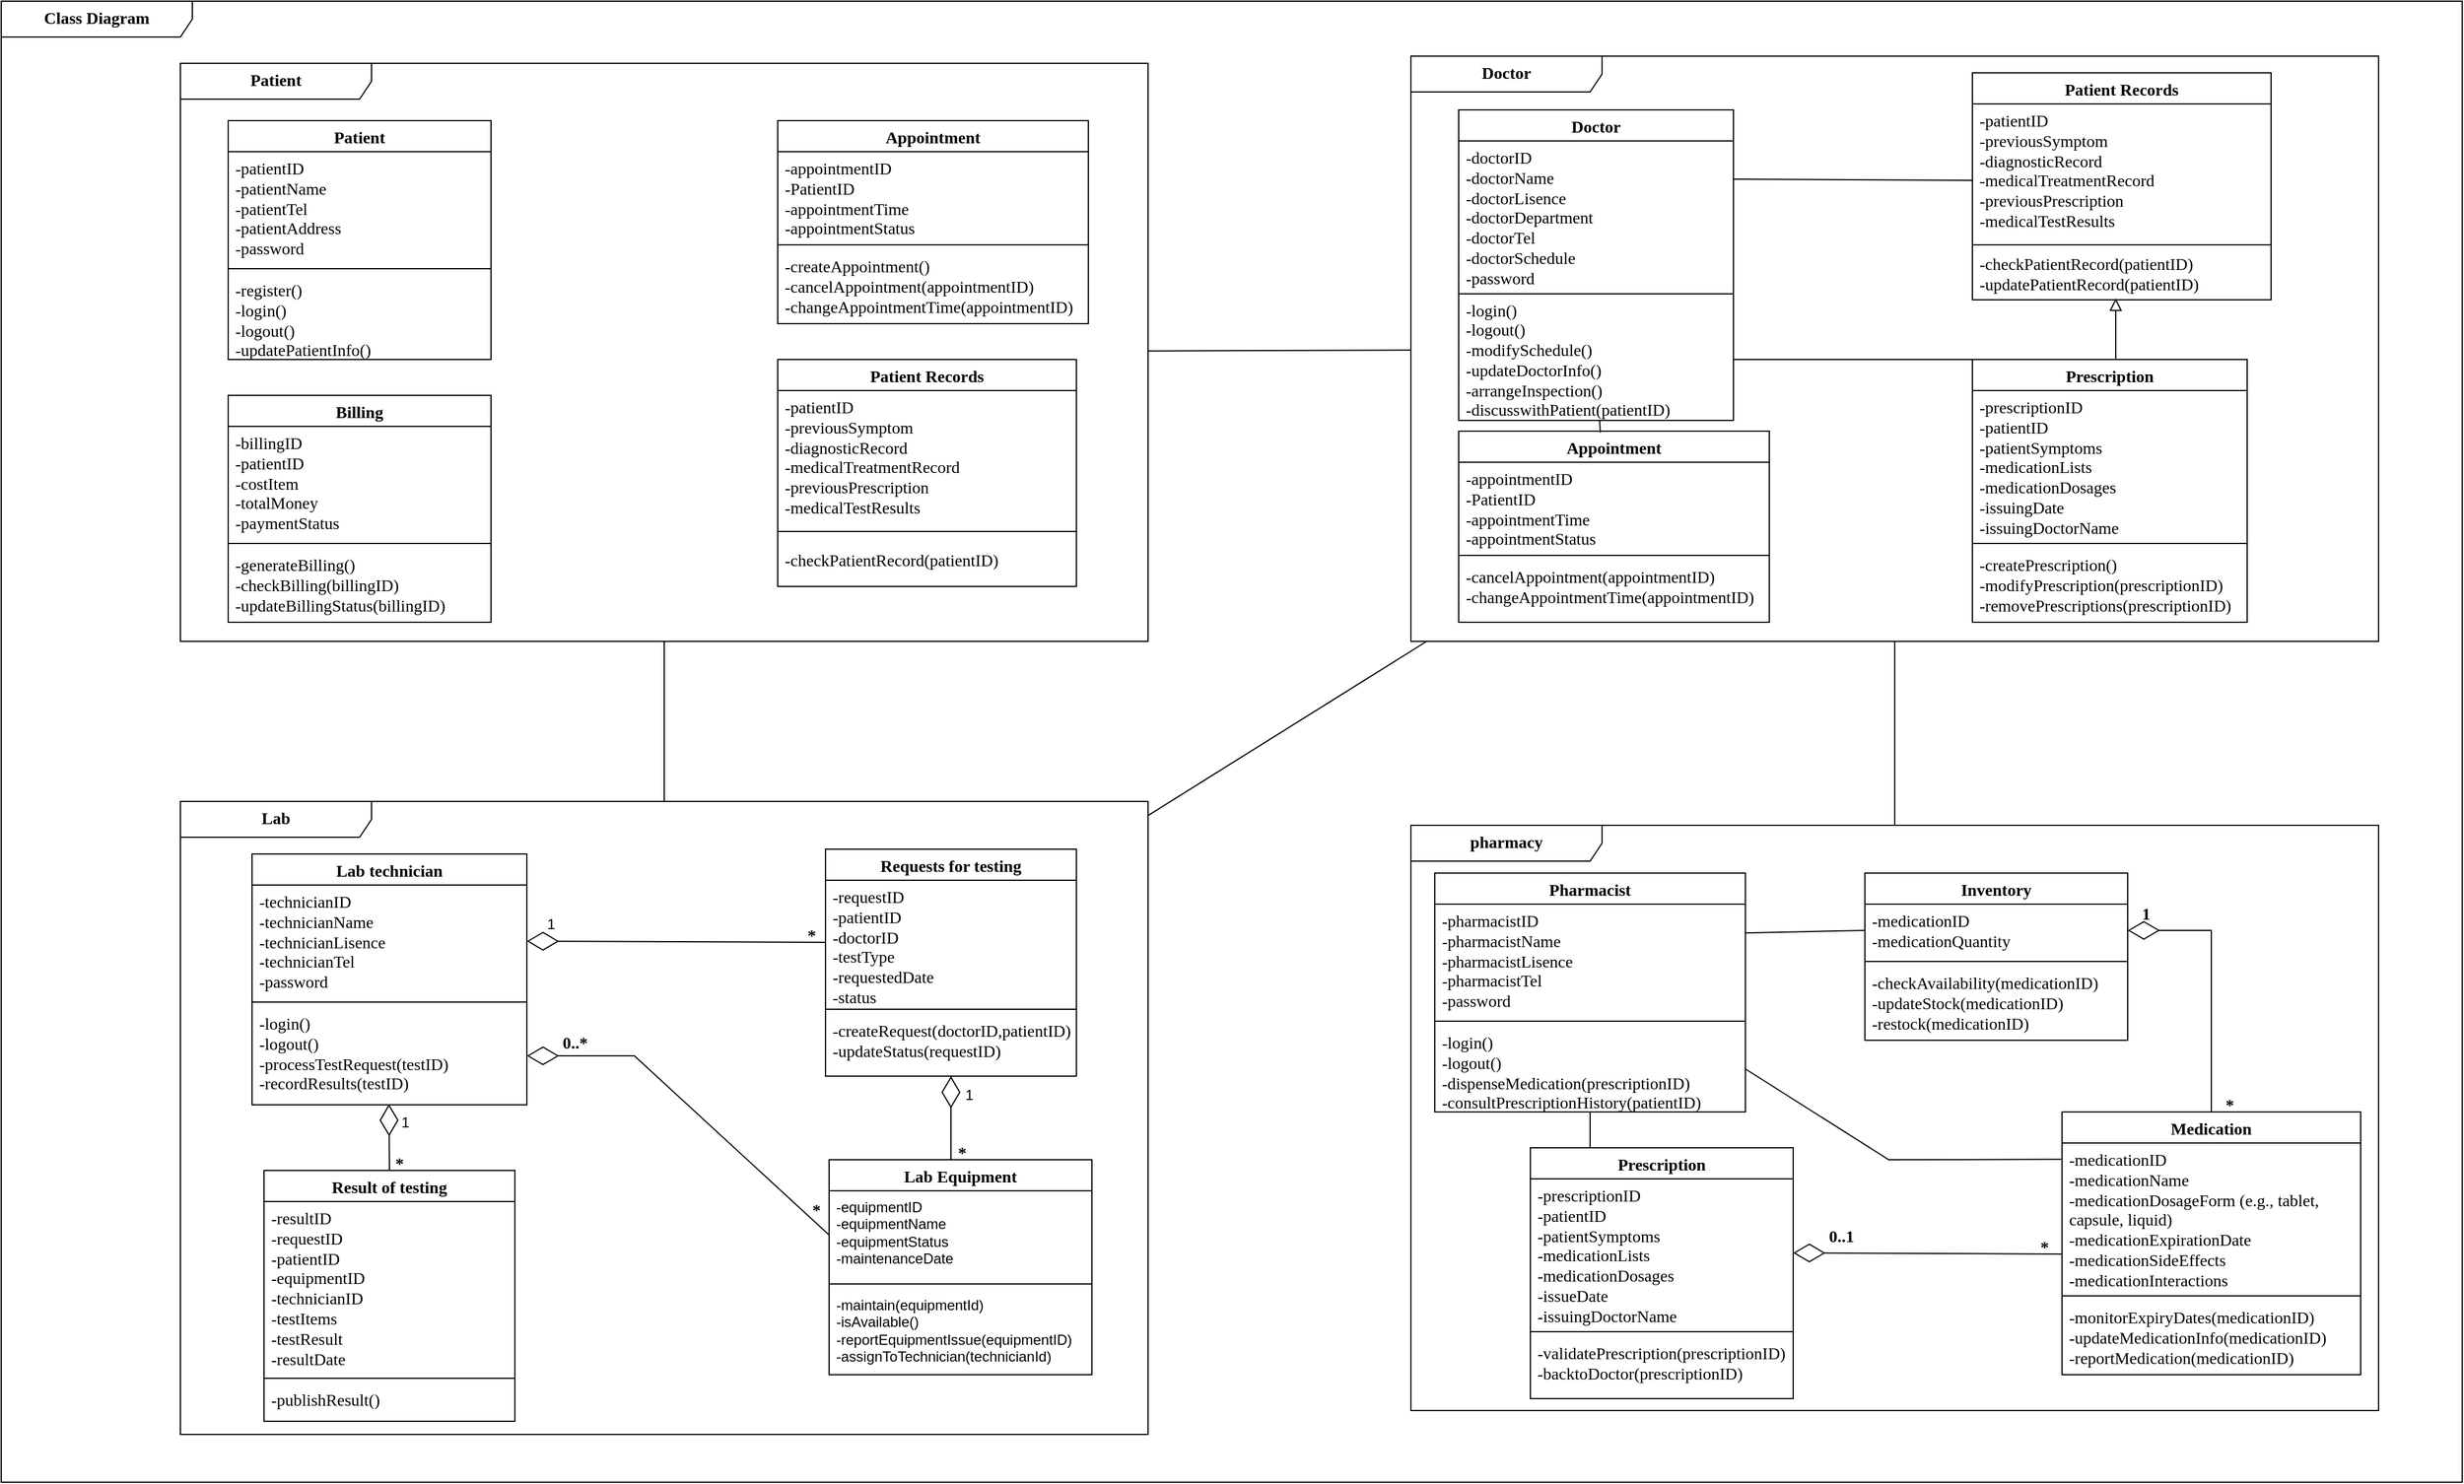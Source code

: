 <mxfile version="22.1.5" type="github">
  <diagram name="第 1 页" id="TqKDPVgios2m9M21Ib9q">
    <mxGraphModel dx="2913" dy="1738" grid="1" gridSize="10" guides="1" tooltips="1" connect="1" arrows="1" fold="1" page="1" pageScale="1" pageWidth="1169" pageHeight="827" background="none" math="0" shadow="0">
      <root>
        <mxCell id="0" />
        <mxCell id="1" parent="0" />
        <mxCell id="cErcUJjnt0wg8BuDWPs1-8" value="&lt;font style=&quot;font-size: 14px;&quot; face=&quot;Times New Roman&quot;&gt;&lt;b&gt;Class Diagram&lt;/b&gt;&lt;/font&gt;" style="shape=umlFrame;whiteSpace=wrap;html=1;pointerEvents=0;recursiveResize=0;container=1;collapsible=0;width=160;" parent="1" vertex="1">
          <mxGeometry x="-1010" y="-550" width="2060" height="1240" as="geometry" />
        </mxCell>
        <mxCell id="cErcUJjnt0wg8BuDWPs1-14" value="&lt;font size=&quot;1&quot; face=&quot;Times New Roman&quot;&gt;&lt;b style=&quot;font-size: 14px;&quot;&gt;Patient&lt;/b&gt;&lt;/font&gt;" style="shape=umlFrame;whiteSpace=wrap;html=1;pointerEvents=0;recursiveResize=0;container=1;collapsible=0;width=160;" parent="cErcUJjnt0wg8BuDWPs1-8" vertex="1">
          <mxGeometry x="150" y="52" width="810" height="484" as="geometry" />
        </mxCell>
        <mxCell id="cErcUJjnt0wg8BuDWPs1-42" value="&lt;font face=&quot;Times New Roman&quot; style=&quot;font-size: 14px;&quot;&gt;Appointment&lt;/font&gt;" style="swimlane;fontStyle=1;align=center;verticalAlign=top;childLayout=stackLayout;horizontal=1;startSize=26;horizontalStack=0;resizeParent=1;resizeParentMax=0;resizeLast=0;collapsible=1;marginBottom=0;whiteSpace=wrap;html=1;" parent="cErcUJjnt0wg8BuDWPs1-14" vertex="1">
          <mxGeometry x="500" y="48" width="260" height="170" as="geometry" />
        </mxCell>
        <mxCell id="cErcUJjnt0wg8BuDWPs1-43" value="-appointmentID&lt;br style=&quot;font-size: 14px;&quot;&gt;-PatientID&lt;br style=&quot;font-size: 14px;&quot;&gt;-appointmentTime&lt;br style=&quot;font-size: 14px;&quot;&gt;-appointmentStatus" style="text;strokeColor=none;fillColor=none;align=left;verticalAlign=top;spacingLeft=4;spacingRight=4;overflow=hidden;rotatable=0;points=[[0,0.5],[1,0.5]];portConstraint=eastwest;whiteSpace=wrap;html=1;fontFamily=Times New Roman;fontSize=14;" parent="cErcUJjnt0wg8BuDWPs1-42" vertex="1">
          <mxGeometry y="26" width="260" height="74" as="geometry" />
        </mxCell>
        <mxCell id="cErcUJjnt0wg8BuDWPs1-44" value="" style="line;strokeWidth=1;fillColor=none;align=left;verticalAlign=middle;spacingTop=-1;spacingLeft=3;spacingRight=3;rotatable=0;labelPosition=right;points=[];portConstraint=eastwest;strokeColor=inherit;" parent="cErcUJjnt0wg8BuDWPs1-42" vertex="1">
          <mxGeometry y="100" width="260" height="8" as="geometry" />
        </mxCell>
        <mxCell id="cErcUJjnt0wg8BuDWPs1-45" value="-createAppointment()&lt;br style=&quot;font-size: 14px;&quot;&gt;-cancelAppointment(appointmentID)&lt;br style=&quot;font-size: 14px;&quot;&gt;-changeAppointmentTime(appointmentID)" style="text;strokeColor=none;fillColor=none;align=left;verticalAlign=top;spacingLeft=4;spacingRight=4;overflow=hidden;rotatable=0;points=[[0,0.5],[1,0.5]];portConstraint=eastwest;whiteSpace=wrap;html=1;fontFamily=Times New Roman;fontSize=14;" parent="cErcUJjnt0wg8BuDWPs1-42" vertex="1">
          <mxGeometry y="108" width="260" height="62" as="geometry" />
        </mxCell>
        <mxCell id="cErcUJjnt0wg8BuDWPs1-46" value="&lt;font face=&quot;Times New Roman&quot; style=&quot;font-size: 14px;&quot;&gt;Patient Records&lt;/font&gt;" style="swimlane;fontStyle=1;align=center;verticalAlign=top;childLayout=stackLayout;horizontal=1;startSize=26;horizontalStack=0;resizeParent=1;resizeParentMax=0;resizeLast=0;collapsible=1;marginBottom=0;whiteSpace=wrap;html=1;" parent="cErcUJjnt0wg8BuDWPs1-14" vertex="1">
          <mxGeometry x="500" y="248" width="250" height="190" as="geometry" />
        </mxCell>
        <mxCell id="cErcUJjnt0wg8BuDWPs1-47" value="-patientID&lt;br style=&quot;font-size: 14px;&quot;&gt;-previousSymptom&lt;br style=&quot;font-size: 14px;&quot;&gt;-diagnosticRecord&lt;br style=&quot;font-size: 14px;&quot;&gt;-medicalTreatmentRecord&lt;br style=&quot;font-size: 14px;&quot;&gt;-previousPrescription&lt;br style=&quot;font-size: 14px;&quot;&gt;-medicalTestResults" style="text;strokeColor=none;fillColor=none;align=left;verticalAlign=top;spacingLeft=4;spacingRight=4;overflow=hidden;rotatable=0;points=[[0,0.5],[1,0.5]];portConstraint=eastwest;whiteSpace=wrap;html=1;fontFamily=Times New Roman;fontSize=14;" parent="cErcUJjnt0wg8BuDWPs1-46" vertex="1">
          <mxGeometry y="26" width="250" height="114" as="geometry" />
        </mxCell>
        <mxCell id="cErcUJjnt0wg8BuDWPs1-48" value="" style="line;strokeWidth=1;fillColor=none;align=left;verticalAlign=middle;spacingTop=-1;spacingLeft=3;spacingRight=3;rotatable=0;labelPosition=right;points=[];portConstraint=eastwest;strokeColor=inherit;" parent="cErcUJjnt0wg8BuDWPs1-46" vertex="1">
          <mxGeometry y="140" width="250" height="8" as="geometry" />
        </mxCell>
        <mxCell id="cErcUJjnt0wg8BuDWPs1-49" value="-checkPatientRecord(patientID)" style="text;strokeColor=none;fillColor=none;align=left;verticalAlign=middle;spacingLeft=4;spacingRight=4;overflow=hidden;rotatable=0;points=[[0,0.5],[1,0.5]];portConstraint=eastwest;whiteSpace=wrap;html=1;fontFamily=Times New Roman;fontSize=14;" parent="cErcUJjnt0wg8BuDWPs1-46" vertex="1">
          <mxGeometry y="148" width="250" height="42" as="geometry" />
        </mxCell>
        <mxCell id="cErcUJjnt0wg8BuDWPs1-61" value="Patient" style="swimlane;fontStyle=1;align=center;verticalAlign=top;childLayout=stackLayout;horizontal=1;startSize=26;horizontalStack=0;resizeParent=1;resizeParentMax=0;resizeLast=0;collapsible=1;marginBottom=0;whiteSpace=wrap;html=1;fontFamily=Times New Roman;fontSize=14;" parent="cErcUJjnt0wg8BuDWPs1-14" vertex="1">
          <mxGeometry x="40" y="48" width="220" height="200" as="geometry" />
        </mxCell>
        <mxCell id="cErcUJjnt0wg8BuDWPs1-62" value="-patientID&lt;br style=&quot;font-size: 14px;&quot;&gt;-patientName&lt;br style=&quot;font-size: 14px;&quot;&gt;-patientTel&lt;br style=&quot;font-size: 14px;&quot;&gt;-patientAddress&lt;br style=&quot;font-size: 14px;&quot;&gt;-password" style="text;strokeColor=none;fillColor=none;align=left;verticalAlign=top;spacingLeft=4;spacingRight=4;overflow=hidden;rotatable=0;points=[[0,0.5],[1,0.5]];portConstraint=eastwest;whiteSpace=wrap;html=1;fontFamily=Times New Roman;fontSize=14;" parent="cErcUJjnt0wg8BuDWPs1-61" vertex="1">
          <mxGeometry y="26" width="220" height="94" as="geometry" />
        </mxCell>
        <mxCell id="cErcUJjnt0wg8BuDWPs1-63" value="" style="line;strokeWidth=1;fillColor=none;align=left;verticalAlign=middle;spacingTop=-1;spacingLeft=3;spacingRight=3;rotatable=0;labelPosition=right;points=[];portConstraint=eastwest;strokeColor=inherit;" parent="cErcUJjnt0wg8BuDWPs1-61" vertex="1">
          <mxGeometry y="120" width="220" height="8" as="geometry" />
        </mxCell>
        <mxCell id="cErcUJjnt0wg8BuDWPs1-64" value="-register()&lt;br&gt;-login()&lt;br style=&quot;border-color: var(--border-color); font-size: 14px;&quot;&gt;&lt;span style=&quot;font-size: 14px;&quot;&gt;-logout()&lt;br&gt;-updatePatientInfo()&lt;br&gt;&lt;/span&gt;" style="text;strokeColor=none;fillColor=none;align=left;verticalAlign=top;spacingLeft=4;spacingRight=4;overflow=hidden;rotatable=0;points=[[0,0.5],[1,0.5]];portConstraint=eastwest;whiteSpace=wrap;html=1;fontSize=14;fontFamily=Times New Roman;" parent="cErcUJjnt0wg8BuDWPs1-61" vertex="1">
          <mxGeometry y="128" width="220" height="72" as="geometry" />
        </mxCell>
        <mxCell id="cErcUJjnt0wg8BuDWPs1-65" value="&lt;font style=&quot;font-size: 14px;&quot; face=&quot;Times New Roman&quot;&gt;Billing&lt;/font&gt;" style="swimlane;fontStyle=1;align=center;verticalAlign=top;childLayout=stackLayout;horizontal=1;startSize=26;horizontalStack=0;resizeParent=1;resizeParentMax=0;resizeLast=0;collapsible=1;marginBottom=0;whiteSpace=wrap;html=1;" parent="cErcUJjnt0wg8BuDWPs1-14" vertex="1">
          <mxGeometry x="40" y="278" width="220" height="190" as="geometry" />
        </mxCell>
        <mxCell id="cErcUJjnt0wg8BuDWPs1-66" value="-billingID&lt;br style=&quot;font-size: 14px;&quot;&gt;-patientID&lt;br style=&quot;font-size: 14px;&quot;&gt;-costItem&lt;br style=&quot;font-size: 14px;&quot;&gt;-totalMoney&lt;br style=&quot;font-size: 14px;&quot;&gt;-paymentStatus" style="text;strokeColor=none;fillColor=none;align=left;verticalAlign=top;spacingLeft=4;spacingRight=4;overflow=hidden;rotatable=0;points=[[0,0.5],[1,0.5]];portConstraint=eastwest;whiteSpace=wrap;html=1;fontFamily=Times New Roman;fontSize=14;" parent="cErcUJjnt0wg8BuDWPs1-65" vertex="1">
          <mxGeometry y="26" width="220" height="94" as="geometry" />
        </mxCell>
        <mxCell id="cErcUJjnt0wg8BuDWPs1-67" value="" style="line;strokeWidth=1;fillColor=none;align=left;verticalAlign=middle;spacingTop=-1;spacingLeft=3;spacingRight=3;rotatable=0;labelPosition=right;points=[];portConstraint=eastwest;strokeColor=inherit;" parent="cErcUJjnt0wg8BuDWPs1-65" vertex="1">
          <mxGeometry y="120" width="220" height="8" as="geometry" />
        </mxCell>
        <mxCell id="cErcUJjnt0wg8BuDWPs1-68" value="-generateBilling()&lt;br style=&quot;font-size: 14px;&quot;&gt;-checkBilling(billingID)&lt;br style=&quot;font-size: 14px;&quot;&gt;-updateBillingStatus(billingID)" style="text;strokeColor=none;fillColor=none;align=left;verticalAlign=top;spacingLeft=4;spacingRight=4;overflow=hidden;rotatable=0;points=[[0,0.5],[1,0.5]];portConstraint=eastwest;whiteSpace=wrap;html=1;fontFamily=Times New Roman;fontSize=14;" parent="cErcUJjnt0wg8BuDWPs1-65" vertex="1">
          <mxGeometry y="128" width="220" height="62" as="geometry" />
        </mxCell>
        <mxCell id="cErcUJjnt0wg8BuDWPs1-7" value="&lt;font style=&quot;font-size: 14px;&quot; face=&quot;Times New Roman&quot;&gt;&lt;b&gt;Doctor&lt;/b&gt;&lt;/font&gt;" style="shape=umlFrame;whiteSpace=wrap;html=1;pointerEvents=0;recursiveResize=0;container=1;collapsible=0;width=160;" parent="cErcUJjnt0wg8BuDWPs1-8" vertex="1">
          <mxGeometry x="1180" y="46" width="810" height="490" as="geometry" />
        </mxCell>
        <mxCell id="cErcUJjnt0wg8BuDWPs1-15" value="&lt;font style=&quot;font-size: 14px;&quot; face=&quot;Times New Roman&quot;&gt;Doctor&lt;/font&gt;" style="swimlane;fontStyle=1;align=center;verticalAlign=top;childLayout=stackLayout;horizontal=1;startSize=26;horizontalStack=0;resizeParent=1;resizeParentMax=0;resizeLast=0;collapsible=1;marginBottom=0;whiteSpace=wrap;html=1;" parent="cErcUJjnt0wg8BuDWPs1-7" vertex="1">
          <mxGeometry x="40" y="45" width="230" height="260" as="geometry" />
        </mxCell>
        <mxCell id="cErcUJjnt0wg8BuDWPs1-16" value="-doctorID&lt;br style=&quot;font-size: 14px;&quot;&gt;-doctorName&lt;br&gt;-doctorLisence&lt;br style=&quot;font-size: 14px;&quot;&gt;-doctorDepartment&lt;br style=&quot;font-size: 14px;&quot;&gt;-doctorTel&lt;br style=&quot;font-size: 14px;&quot;&gt;-doctorSchedule&lt;br&gt;-password" style="text;strokeColor=none;fillColor=none;align=left;verticalAlign=top;spacingLeft=4;spacingRight=4;overflow=hidden;rotatable=0;points=[[0,0.5],[1,0.5]];portConstraint=eastwest;whiteSpace=wrap;html=1;fontFamily=Times New Roman;fontStyle=0;fontSize=14;" parent="cErcUJjnt0wg8BuDWPs1-15" vertex="1">
          <mxGeometry y="26" width="230" height="124" as="geometry" />
        </mxCell>
        <mxCell id="cErcUJjnt0wg8BuDWPs1-17" value="" style="line;strokeWidth=1;fillColor=none;align=left;verticalAlign=middle;spacingTop=-1;spacingLeft=3;spacingRight=3;rotatable=0;labelPosition=right;points=[];portConstraint=eastwest;strokeColor=inherit;" parent="cErcUJjnt0wg8BuDWPs1-15" vertex="1">
          <mxGeometry y="150" width="230" height="8" as="geometry" />
        </mxCell>
        <mxCell id="cErcUJjnt0wg8BuDWPs1-18" value="-login()&lt;br&gt;-logout()&lt;br style=&quot;font-size: 14px;&quot;&gt;-modifySchedule()&lt;br style=&quot;font-size: 14px;&quot;&gt;-updateDoctorInfo()&lt;br style=&quot;font-size: 14px;&quot;&gt;-arrangeInspection()&lt;br&gt;-discusswithPatient(patientID)" style="text;strokeColor=none;fillColor=none;align=left;verticalAlign=middle;spacingLeft=4;spacingRight=4;overflow=hidden;rotatable=0;points=[[0,0.5],[1,0.5]];portConstraint=eastwest;whiteSpace=wrap;html=1;fontSize=14;fontFamily=Times New Roman;" parent="cErcUJjnt0wg8BuDWPs1-15" vertex="1">
          <mxGeometry y="158" width="230" height="102" as="geometry" />
        </mxCell>
        <mxCell id="cErcUJjnt0wg8BuDWPs1-23" value="&lt;font face=&quot;Times New Roman&quot; style=&quot;font-size: 14px;&quot;&gt;Appointment&lt;/font&gt;" style="swimlane;fontStyle=1;align=center;verticalAlign=top;childLayout=stackLayout;horizontal=1;startSize=26;horizontalStack=0;resizeParent=1;resizeParentMax=0;resizeLast=0;collapsible=1;marginBottom=0;whiteSpace=wrap;html=1;" parent="cErcUJjnt0wg8BuDWPs1-7" vertex="1">
          <mxGeometry x="40" y="314" width="260" height="160" as="geometry" />
        </mxCell>
        <mxCell id="cErcUJjnt0wg8BuDWPs1-24" value="-appointmentID&lt;br style=&quot;font-size: 14px;&quot;&gt;-PatientID&lt;br style=&quot;font-size: 14px;&quot;&gt;-appointmentTime&lt;br style=&quot;font-size: 14px;&quot;&gt;-appointmentStatus" style="text;strokeColor=none;fillColor=none;align=left;verticalAlign=top;spacingLeft=4;spacingRight=4;overflow=hidden;rotatable=0;points=[[0,0.5],[1,0.5]];portConstraint=eastwest;whiteSpace=wrap;html=1;fontFamily=Times New Roman;fontSize=14;" parent="cErcUJjnt0wg8BuDWPs1-23" vertex="1">
          <mxGeometry y="26" width="260" height="74" as="geometry" />
        </mxCell>
        <mxCell id="cErcUJjnt0wg8BuDWPs1-25" value="" style="line;strokeWidth=1;fillColor=none;align=left;verticalAlign=middle;spacingTop=-1;spacingLeft=3;spacingRight=3;rotatable=0;labelPosition=right;points=[];portConstraint=eastwest;strokeColor=inherit;" parent="cErcUJjnt0wg8BuDWPs1-23" vertex="1">
          <mxGeometry y="100" width="260" height="8" as="geometry" />
        </mxCell>
        <mxCell id="cErcUJjnt0wg8BuDWPs1-26" value="-cancelAppointment(appointmentID)&lt;br style=&quot;font-size: 14px;&quot;&gt;-changeAppointmentTime(appointmentID)" style="text;strokeColor=none;fillColor=none;align=left;verticalAlign=top;spacingLeft=4;spacingRight=4;overflow=hidden;rotatable=0;points=[[0,0.5],[1,0.5]];portConstraint=eastwest;whiteSpace=wrap;html=1;fontFamily=Times New Roman;fontSize=14;" parent="cErcUJjnt0wg8BuDWPs1-23" vertex="1">
          <mxGeometry y="108" width="260" height="52" as="geometry" />
        </mxCell>
        <mxCell id="cErcUJjnt0wg8BuDWPs1-31" value="&lt;font face=&quot;Times New Roman&quot; style=&quot;font-size: 14px;&quot;&gt;Patient Records&lt;/font&gt;" style="swimlane;fontStyle=1;align=center;verticalAlign=top;childLayout=stackLayout;horizontal=1;startSize=26;horizontalStack=0;resizeParent=1;resizeParentMax=0;resizeLast=0;collapsible=1;marginBottom=0;whiteSpace=wrap;html=1;" parent="cErcUJjnt0wg8BuDWPs1-7" vertex="1">
          <mxGeometry x="470" y="14" width="250" height="190" as="geometry" />
        </mxCell>
        <mxCell id="cErcUJjnt0wg8BuDWPs1-32" value="-patientID&lt;br style=&quot;border-color: var(--border-color);&quot;&gt;-previousSymptom&lt;br style=&quot;border-color: var(--border-color);&quot;&gt;-diagnosticRecord&lt;br style=&quot;border-color: var(--border-color);&quot;&gt;-medicalTreatmentRecord&lt;br style=&quot;border-color: var(--border-color);&quot;&gt;-previousPrescription&lt;br style=&quot;border-color: var(--border-color);&quot;&gt;-medicalTestResults" style="text;strokeColor=none;fillColor=none;align=left;verticalAlign=top;spacingLeft=4;spacingRight=4;overflow=hidden;rotatable=0;points=[[0,0.5],[1,0.5]];portConstraint=eastwest;whiteSpace=wrap;html=1;fontFamily=Times New Roman;fontSize=14;" parent="cErcUJjnt0wg8BuDWPs1-31" vertex="1">
          <mxGeometry y="26" width="250" height="114" as="geometry" />
        </mxCell>
        <mxCell id="cErcUJjnt0wg8BuDWPs1-33" value="" style="line;strokeWidth=1;fillColor=none;align=left;verticalAlign=middle;spacingTop=-1;spacingLeft=3;spacingRight=3;rotatable=0;labelPosition=right;points=[];portConstraint=eastwest;strokeColor=inherit;" parent="cErcUJjnt0wg8BuDWPs1-31" vertex="1">
          <mxGeometry y="140" width="250" height="8" as="geometry" />
        </mxCell>
        <mxCell id="cErcUJjnt0wg8BuDWPs1-34" value="-checkPatientRecord(patientID)&lt;br style=&quot;border-color: var(--border-color); font-size: 14px;&quot;&gt;-updatePatientRecord(patientID)" style="text;strokeColor=none;fillColor=none;align=left;verticalAlign=middle;spacingLeft=4;spacingRight=4;overflow=hidden;rotatable=0;points=[[0,0.5],[1,0.5]];portConstraint=eastwest;whiteSpace=wrap;html=1;fontSize=14;fontFamily=Times New Roman;" parent="cErcUJjnt0wg8BuDWPs1-31" vertex="1">
          <mxGeometry y="148" width="250" height="42" as="geometry" />
        </mxCell>
        <mxCell id="cErcUJjnt0wg8BuDWPs1-38" value="&lt;font style=&quot;font-size: 14px;&quot;&gt;Prescription&lt;/font&gt;" style="swimlane;fontStyle=1;align=center;verticalAlign=top;childLayout=stackLayout;horizontal=1;startSize=26;horizontalStack=0;resizeParent=1;resizeParentMax=0;resizeLast=0;collapsible=1;marginBottom=0;whiteSpace=wrap;html=1;fontFamily=Times New Roman;" parent="cErcUJjnt0wg8BuDWPs1-7" vertex="1">
          <mxGeometry x="470" y="254" width="230" height="220" as="geometry">
            <mxRectangle x="30" y="280" width="110" height="30" as="alternateBounds" />
          </mxGeometry>
        </mxCell>
        <mxCell id="cErcUJjnt0wg8BuDWPs1-39" value="&lt;font&gt;-prescriptionID&lt;br&gt;-patientID&lt;br style=&quot;font-size: 14px;&quot;&gt;-patientSymptoms&lt;br style=&quot;font-size: 14px;&quot;&gt;-medicationLists&lt;br style=&quot;font-size: 14px;&quot;&gt;-medicationDosages&lt;br&gt;-issuingDate&lt;br&gt;-issuingDoctorName&lt;/font&gt;" style="text;strokeColor=none;fillColor=none;align=left;verticalAlign=top;spacingLeft=4;spacingRight=4;overflow=hidden;rotatable=0;points=[[0,0.5],[1,0.5]];portConstraint=eastwest;whiteSpace=wrap;html=1;fontFamily=Times New Roman;fontSize=14;" parent="cErcUJjnt0wg8BuDWPs1-38" vertex="1">
          <mxGeometry y="26" width="230" height="124" as="geometry" />
        </mxCell>
        <mxCell id="cErcUJjnt0wg8BuDWPs1-40" value="" style="line;strokeWidth=1;fillColor=none;align=left;verticalAlign=middle;spacingTop=-1;spacingLeft=3;spacingRight=3;rotatable=0;labelPosition=right;points=[];portConstraint=eastwest;strokeColor=inherit;" parent="cErcUJjnt0wg8BuDWPs1-38" vertex="1">
          <mxGeometry y="150" width="230" height="8" as="geometry" />
        </mxCell>
        <mxCell id="cErcUJjnt0wg8BuDWPs1-41" value="-createPrescription()&lt;br&gt;-modifyPrescription(prescriptionID)&lt;br&gt;-removePrescriptions(prescriptionID)" style="text;strokeColor=none;fillColor=none;align=left;verticalAlign=top;spacingLeft=4;spacingRight=4;overflow=hidden;rotatable=0;points=[[0,0.5],[1,0.5]];portConstraint=eastwest;whiteSpace=wrap;html=1;fontFamily=Times New Roman;fontSize=14;" parent="cErcUJjnt0wg8BuDWPs1-38" vertex="1">
          <mxGeometry y="158" width="230" height="62" as="geometry" />
        </mxCell>
        <mxCell id="cErcUJjnt0wg8BuDWPs1-50" value="" style="endArrow=block;html=1;rounded=0;align=center;verticalAlign=bottom;endFill=0;labelBackgroundColor=none;endSize=8;entryX=0.48;entryY=0.971;entryDx=0;entryDy=0;entryPerimeter=0;" parent="cErcUJjnt0wg8BuDWPs1-7" target="cErcUJjnt0wg8BuDWPs1-34" edge="1">
          <mxGeometry relative="1" as="geometry">
            <mxPoint x="590" y="254" as="sourcePoint" />
            <mxPoint x="590" y="194" as="targetPoint" />
          </mxGeometry>
        </mxCell>
        <mxCell id="cErcUJjnt0wg8BuDWPs1-52" value="" style="endArrow=none;html=1;rounded=0;entryX=0;entryY=0.561;entryDx=0;entryDy=0;entryPerimeter=0;" parent="cErcUJjnt0wg8BuDWPs1-7" target="cErcUJjnt0wg8BuDWPs1-32" edge="1">
          <mxGeometry width="50" height="50" relative="1" as="geometry">
            <mxPoint x="270" y="103" as="sourcePoint" />
            <mxPoint x="360" y="294" as="targetPoint" />
          </mxGeometry>
        </mxCell>
        <mxCell id="cErcUJjnt0wg8BuDWPs1-53" value="" style="endArrow=none;html=1;rounded=0;entryX=0;entryY=0;entryDx=0;entryDy=0;exitX=1;exitY=0.5;exitDx=0;exitDy=0;" parent="cErcUJjnt0wg8BuDWPs1-7" source="cErcUJjnt0wg8BuDWPs1-18" target="cErcUJjnt0wg8BuDWPs1-38" edge="1">
          <mxGeometry width="50" height="50" relative="1" as="geometry">
            <mxPoint x="310" y="344" as="sourcePoint" />
            <mxPoint x="360" y="294" as="targetPoint" />
          </mxGeometry>
        </mxCell>
        <mxCell id="cErcUJjnt0wg8BuDWPs1-54" value="" style="endArrow=none;html=1;rounded=0;entryX=0.456;entryY=0.007;entryDx=0;entryDy=0;entryPerimeter=0;" parent="cErcUJjnt0wg8BuDWPs1-7" source="cErcUJjnt0wg8BuDWPs1-18" target="cErcUJjnt0wg8BuDWPs1-23" edge="1">
          <mxGeometry width="50" height="50" relative="1" as="geometry">
            <mxPoint x="310" y="254" as="sourcePoint" />
            <mxPoint x="360" y="204" as="targetPoint" />
          </mxGeometry>
        </mxCell>
        <mxCell id="pDn7NoU3bp8SHhcb_bqM-1" value="&lt;font size=&quot;1&quot; face=&quot;Times New Roman&quot;&gt;&lt;b style=&quot;font-size: 14px;&quot;&gt;pharmacy&lt;/b&gt;&lt;/font&gt;" style="shape=umlFrame;whiteSpace=wrap;html=1;pointerEvents=0;recursiveResize=0;container=1;collapsible=0;width=160;" parent="cErcUJjnt0wg8BuDWPs1-8" vertex="1">
          <mxGeometry x="1180" y="690" width="810" height="490" as="geometry" />
        </mxCell>
        <mxCell id="pDn7NoU3bp8SHhcb_bqM-29" value="Medication" style="swimlane;fontStyle=1;align=center;verticalAlign=top;childLayout=stackLayout;horizontal=1;startSize=26;horizontalStack=0;resizeParent=1;resizeParentMax=0;resizeLast=0;collapsible=1;marginBottom=0;whiteSpace=wrap;html=1;fontFamily=Times New Roman;fontSize=14;" parent="pDn7NoU3bp8SHhcb_bqM-1" vertex="1">
          <mxGeometry x="545" y="240" width="250" height="220" as="geometry" />
        </mxCell>
        <mxCell id="pDn7NoU3bp8SHhcb_bqM-30" value="-medicationID&lt;br&gt;-medicationName&lt;br style=&quot;font-size: 14px;&quot;&gt;-medicationDosageForm (e.g., tablet, capsule, liquid)&lt;br style=&quot;font-size: 14px;&quot;&gt;-medicationExpirationDate&lt;br&gt;-medicationSideEffects&lt;br&gt;-medicationInteractions" style="text;strokeColor=none;fillColor=none;align=left;verticalAlign=top;spacingLeft=4;spacingRight=4;overflow=hidden;rotatable=0;points=[[0,0.5],[1,0.5]];portConstraint=eastwest;whiteSpace=wrap;html=1;fontFamily=Times New Roman;fontSize=14;" parent="pDn7NoU3bp8SHhcb_bqM-29" vertex="1">
          <mxGeometry y="26" width="250" height="124" as="geometry" />
        </mxCell>
        <mxCell id="pDn7NoU3bp8SHhcb_bqM-31" value="" style="line;strokeWidth=1;fillColor=none;align=left;verticalAlign=middle;spacingTop=-1;spacingLeft=3;spacingRight=3;rotatable=0;labelPosition=right;points=[];portConstraint=eastwest;strokeColor=inherit;" parent="pDn7NoU3bp8SHhcb_bqM-29" vertex="1">
          <mxGeometry y="150" width="250" height="8" as="geometry" />
        </mxCell>
        <mxCell id="pDn7NoU3bp8SHhcb_bqM-32" value="-monitorExpiryDates(medicationID)&lt;br&gt;-updateMedicationInfo(medicationID)&lt;br&gt;-reportMedication(medicationID)" style="text;strokeColor=none;fillColor=none;align=left;verticalAlign=top;spacingLeft=4;spacingRight=4;overflow=hidden;rotatable=0;points=[[0,0.5],[1,0.5]];portConstraint=eastwest;whiteSpace=wrap;html=1;fontFamily=Times New Roman;fontSize=14;" parent="pDn7NoU3bp8SHhcb_bqM-29" vertex="1">
          <mxGeometry y="158" width="250" height="62" as="geometry" />
        </mxCell>
        <mxCell id="pDn7NoU3bp8SHhcb_bqM-25" value="Inventory" style="swimlane;fontStyle=1;align=center;verticalAlign=top;childLayout=stackLayout;horizontal=1;startSize=26;horizontalStack=0;resizeParent=1;resizeParentMax=0;resizeLast=0;collapsible=1;marginBottom=0;whiteSpace=wrap;html=1;fontFamily=Times New Roman;fontSize=14;" parent="pDn7NoU3bp8SHhcb_bqM-1" vertex="1">
          <mxGeometry x="380" y="40" width="220" height="140" as="geometry" />
        </mxCell>
        <mxCell id="pDn7NoU3bp8SHhcb_bqM-26" value="-medicationID&lt;br style=&quot;font-size: 14px;&quot;&gt;-medicationQuantity" style="text;strokeColor=none;fillColor=none;align=left;verticalAlign=top;spacingLeft=4;spacingRight=4;overflow=hidden;rotatable=0;points=[[0,0.5],[1,0.5]];portConstraint=eastwest;whiteSpace=wrap;html=1;fontFamily=Times New Roman;fontSize=14;" parent="pDn7NoU3bp8SHhcb_bqM-25" vertex="1">
          <mxGeometry y="26" width="220" height="44" as="geometry" />
        </mxCell>
        <mxCell id="pDn7NoU3bp8SHhcb_bqM-27" value="" style="line;strokeWidth=1;fillColor=none;align=left;verticalAlign=middle;spacingTop=-1;spacingLeft=3;spacingRight=3;rotatable=0;labelPosition=right;points=[];portConstraint=eastwest;strokeColor=inherit;" parent="pDn7NoU3bp8SHhcb_bqM-25" vertex="1">
          <mxGeometry y="70" width="220" height="8" as="geometry" />
        </mxCell>
        <mxCell id="pDn7NoU3bp8SHhcb_bqM-28" value="-checkAvailability(medicationID)&lt;br&gt;-updateStock(medicationID)&lt;br&gt;-restock(medicationID)" style="text;strokeColor=none;fillColor=none;align=left;verticalAlign=top;spacingLeft=4;spacingRight=4;overflow=hidden;rotatable=0;points=[[0,0.5],[1,0.5]];portConstraint=eastwest;whiteSpace=wrap;html=1;fontFamily=Times New Roman;fontSize=14;" parent="pDn7NoU3bp8SHhcb_bqM-25" vertex="1">
          <mxGeometry y="78" width="220" height="62" as="geometry" />
        </mxCell>
        <mxCell id="pDn7NoU3bp8SHhcb_bqM-17" value="&lt;font style=&quot;font-size: 14px;&quot; face=&quot;Times New Roman&quot;&gt;Pharmacist&lt;/font&gt;" style="swimlane;fontStyle=1;align=center;verticalAlign=top;childLayout=stackLayout;horizontal=1;startSize=26;horizontalStack=0;resizeParent=1;resizeParentMax=0;resizeLast=0;collapsible=1;marginBottom=0;whiteSpace=wrap;html=1;" parent="pDn7NoU3bp8SHhcb_bqM-1" vertex="1">
          <mxGeometry x="20" y="40" width="260" height="200" as="geometry" />
        </mxCell>
        <mxCell id="pDn7NoU3bp8SHhcb_bqM-18" value="-pharmacistID&lt;br&gt;-pharmacistName&lt;br style=&quot;font-size: 14px;&quot;&gt;-pharmacistLisence&lt;br&gt;-pharmacistTel&lt;br&gt;-password" style="text;strokeColor=none;fillColor=none;align=left;verticalAlign=top;spacingLeft=4;spacingRight=4;overflow=hidden;rotatable=0;points=[[0,0.5],[1,0.5]];portConstraint=eastwest;whiteSpace=wrap;html=1;fontFamily=Times New Roman;fontSize=14;" parent="pDn7NoU3bp8SHhcb_bqM-17" vertex="1">
          <mxGeometry y="26" width="260" height="94" as="geometry" />
        </mxCell>
        <mxCell id="pDn7NoU3bp8SHhcb_bqM-19" value="" style="line;strokeWidth=1;fillColor=none;align=left;verticalAlign=middle;spacingTop=-1;spacingLeft=3;spacingRight=3;rotatable=0;labelPosition=right;points=[];portConstraint=eastwest;strokeColor=inherit;" parent="pDn7NoU3bp8SHhcb_bqM-17" vertex="1">
          <mxGeometry y="120" width="260" height="8" as="geometry" />
        </mxCell>
        <mxCell id="pDn7NoU3bp8SHhcb_bqM-20" value="&lt;font style=&quot;font-size: 14px;&quot;&gt;-login()&lt;br style=&quot;border-color: var(--border-color);&quot;&gt;-logout()&lt;br&gt;-dispenseMedication(prescriptionID)&lt;br style=&quot;font-size: 14px;&quot;&gt;&lt;/font&gt;&lt;font style=&quot;font-size: 14px;&quot;&gt;-consultPrescriptionHistory(patientID)&lt;br&gt;&lt;br&gt;&lt;br style=&quot;font-size: 14px;&quot;&gt;&lt;/font&gt;" style="text;strokeColor=none;fillColor=none;align=left;verticalAlign=top;spacingLeft=4;spacingRight=4;overflow=hidden;rotatable=0;points=[[0,0.5],[1,0.5]];portConstraint=eastwest;whiteSpace=wrap;html=1;fontFamily=Times New Roman;fontSize=14;" parent="pDn7NoU3bp8SHhcb_bqM-17" vertex="1">
          <mxGeometry y="128" width="260" height="72" as="geometry" />
        </mxCell>
        <mxCell id="pDn7NoU3bp8SHhcb_bqM-38" value="" style="endArrow=diamondThin;endFill=0;endSize=24;html=1;rounded=0;exitX=0.5;exitY=0;exitDx=0;exitDy=0;entryX=1;entryY=0.5;entryDx=0;entryDy=0;" parent="pDn7NoU3bp8SHhcb_bqM-1" source="pDn7NoU3bp8SHhcb_bqM-29" target="pDn7NoU3bp8SHhcb_bqM-26" edge="1">
          <mxGeometry width="160" relative="1" as="geometry">
            <mxPoint x="670" y="105" as="sourcePoint" />
            <mxPoint x="740" y="185" as="targetPoint" />
            <Array as="points">
              <mxPoint x="670" y="88" />
            </Array>
          </mxGeometry>
        </mxCell>
        <mxCell id="pDn7NoU3bp8SHhcb_bqM-40" value="*" style="text;html=1;align=center;verticalAlign=middle;resizable=0;points=[];autosize=1;strokeColor=none;fillColor=none;fontFamily=Times New Roman;fontSize=14;fontStyle=1" parent="pDn7NoU3bp8SHhcb_bqM-1" vertex="1">
          <mxGeometry x="515" y="339" width="30" height="30" as="geometry" />
        </mxCell>
        <mxCell id="pDn7NoU3bp8SHhcb_bqM-41" value="0..1" style="text;html=1;align=center;verticalAlign=middle;resizable=0;points=[];autosize=1;strokeColor=none;fillColor=none;fontSize=14;fontFamily=Times New Roman;fontStyle=1" parent="pDn7NoU3bp8SHhcb_bqM-1" vertex="1">
          <mxGeometry x="340" y="330" width="40" height="30" as="geometry" />
        </mxCell>
        <mxCell id="pDn7NoU3bp8SHhcb_bqM-43" value="1" style="text;html=1;align=center;verticalAlign=middle;resizable=0;points=[];autosize=1;strokeColor=none;fillColor=none;fontFamily=Times New Roman;fontStyle=1;fontSize=14;" parent="pDn7NoU3bp8SHhcb_bqM-1" vertex="1">
          <mxGeometry x="600" y="60" width="30" height="30" as="geometry" />
        </mxCell>
        <mxCell id="pDn7NoU3bp8SHhcb_bqM-44" value="*" style="text;html=1;align=center;verticalAlign=middle;resizable=0;points=[];autosize=1;strokeColor=none;fillColor=none;fontFamily=Times New Roman;fontSize=14;fontStyle=1" parent="pDn7NoU3bp8SHhcb_bqM-1" vertex="1">
          <mxGeometry x="670" y="220" width="30" height="30" as="geometry" />
        </mxCell>
        <mxCell id="pDn7NoU3bp8SHhcb_bqM-45" value="" style="endArrow=none;html=1;rounded=0;entryX=0;entryY=0.5;entryDx=0;entryDy=0;exitX=1.002;exitY=0.257;exitDx=0;exitDy=0;exitPerimeter=0;" parent="pDn7NoU3bp8SHhcb_bqM-1" source="pDn7NoU3bp8SHhcb_bqM-18" target="pDn7NoU3bp8SHhcb_bqM-26" edge="1">
          <mxGeometry width="50" height="50" relative="1" as="geometry">
            <mxPoint x="440" y="260" as="sourcePoint" />
            <mxPoint x="390" y="98" as="targetPoint" />
          </mxGeometry>
        </mxCell>
        <mxCell id="c0HvoUAESxkcImYlUgtg-1" value="" style="endArrow=none;html=1;rounded=0;exitX=1;exitY=0.5;exitDx=0;exitDy=0;entryX=-0.003;entryY=0.11;entryDx=0;entryDy=0;entryPerimeter=0;" parent="pDn7NoU3bp8SHhcb_bqM-1" source="pDn7NoU3bp8SHhcb_bqM-20" target="pDn7NoU3bp8SHhcb_bqM-30" edge="1">
          <mxGeometry width="50" height="50" relative="1" as="geometry">
            <mxPoint x="290" y="108" as="sourcePoint" />
            <mxPoint x="540" y="280" as="targetPoint" />
            <Array as="points">
              <mxPoint x="400" y="280" />
            </Array>
          </mxGeometry>
        </mxCell>
        <mxCell id="pDn7NoU3bp8SHhcb_bqM-21" value="&lt;font style=&quot;font-size: 14px;&quot;&gt;Prescription&lt;/font&gt;" style="swimlane;fontStyle=1;align=center;verticalAlign=top;childLayout=stackLayout;horizontal=1;startSize=26;horizontalStack=0;resizeParent=1;resizeParentMax=0;resizeLast=0;collapsible=1;marginBottom=0;whiteSpace=wrap;html=1;fontFamily=Times New Roman;" parent="pDn7NoU3bp8SHhcb_bqM-1" vertex="1">
          <mxGeometry x="100" y="270" width="220" height="210" as="geometry">
            <mxRectangle x="30" y="280" width="110" height="30" as="alternateBounds" />
          </mxGeometry>
        </mxCell>
        <mxCell id="pDn7NoU3bp8SHhcb_bqM-22" value="-prescriptionID&lt;br style=&quot;border-color: var(--border-color);&quot;&gt;-patientID&lt;br style=&quot;border-color: var(--border-color);&quot;&gt;-patientSymptoms&lt;br style=&quot;border-color: var(--border-color);&quot;&gt;-medicationLists&lt;br style=&quot;border-color: var(--border-color);&quot;&gt;-medicationDosages&lt;br style=&quot;border-color: var(--border-color);&quot;&gt;-issueDate&lt;br style=&quot;border-color: var(--border-color);&quot;&gt;-issuingDoctorName" style="text;strokeColor=none;fillColor=none;align=left;verticalAlign=top;spacingLeft=4;spacingRight=4;overflow=hidden;rotatable=0;points=[[0,0.5],[1,0.5]];portConstraint=eastwest;whiteSpace=wrap;html=1;fontFamily=Times New Roman;fontSize=14;" parent="pDn7NoU3bp8SHhcb_bqM-21" vertex="1">
          <mxGeometry y="26" width="220" height="124" as="geometry" />
        </mxCell>
        <mxCell id="pDn7NoU3bp8SHhcb_bqM-23" value="" style="line;strokeWidth=1;fillColor=none;align=left;verticalAlign=middle;spacingTop=-1;spacingLeft=3;spacingRight=3;rotatable=0;labelPosition=right;points=[];portConstraint=eastwest;strokeColor=inherit;" parent="pDn7NoU3bp8SHhcb_bqM-21" vertex="1">
          <mxGeometry y="150" width="220" height="8" as="geometry" />
        </mxCell>
        <mxCell id="pDn7NoU3bp8SHhcb_bqM-24" value="-validatePrescription(prescriptionID)&lt;br&gt;-backtoDoctor(prescriptionID)" style="text;strokeColor=none;fillColor=none;align=left;verticalAlign=top;spacingLeft=4;spacingRight=4;overflow=hidden;rotatable=0;points=[[0,0.5],[1,0.5]];portConstraint=eastwest;whiteSpace=wrap;html=1;fontFamily=Times New Roman;fontSize=14;" parent="pDn7NoU3bp8SHhcb_bqM-21" vertex="1">
          <mxGeometry y="158" width="220" height="52" as="geometry" />
        </mxCell>
        <mxCell id="pDn7NoU3bp8SHhcb_bqM-35" value="" style="endArrow=diamondThin;endFill=0;endSize=24;html=1;rounded=0;exitX=0.001;exitY=0.75;exitDx=0;exitDy=0;entryX=1;entryY=0.5;entryDx=0;entryDy=0;exitPerimeter=0;" parent="pDn7NoU3bp8SHhcb_bqM-1" source="pDn7NoU3bp8SHhcb_bqM-30" target="pDn7NoU3bp8SHhcb_bqM-22" edge="1">
          <mxGeometry width="160" relative="1" as="geometry">
            <mxPoint x="545" y="400" as="sourcePoint" />
            <mxPoint x="190" y="438" as="targetPoint" />
          </mxGeometry>
        </mxCell>
        <mxCell id="cErcUJjnt0wg8BuDWPs1-55" value="" style="endArrow=none;html=1;rounded=0;" parent="pDn7NoU3bp8SHhcb_bqM-1" target="pDn7NoU3bp8SHhcb_bqM-17" edge="1">
          <mxGeometry width="50" height="50" relative="1" as="geometry">
            <mxPoint x="150" y="270" as="sourcePoint" />
            <mxPoint x="440" y="180" as="targetPoint" />
          </mxGeometry>
        </mxCell>
        <mxCell id="cErcUJjnt0wg8BuDWPs1-57" value="" style="endArrow=none;html=1;rounded=0;" parent="cErcUJjnt0wg8BuDWPs1-8" source="pDn7NoU3bp8SHhcb_bqM-1" target="cErcUJjnt0wg8BuDWPs1-7" edge="1">
          <mxGeometry width="50" height="50" relative="1" as="geometry">
            <mxPoint x="1570" y="560" as="sourcePoint" />
            <mxPoint x="1620" y="510" as="targetPoint" />
          </mxGeometry>
        </mxCell>
        <mxCell id="cErcUJjnt0wg8BuDWPs1-58" value="" style="endArrow=none;html=1;rounded=0;" parent="cErcUJjnt0wg8BuDWPs1-8" source="cErcUJjnt0wg8BuDWPs1-7" target="cErcUJjnt0wg8BuDWPs1-14" edge="1">
          <mxGeometry width="50" height="50" relative="1" as="geometry">
            <mxPoint x="1160" y="300" as="sourcePoint" />
            <mxPoint x="1210" y="250" as="targetPoint" />
          </mxGeometry>
        </mxCell>
        <mxCell id="cErcUJjnt0wg8BuDWPs1-59" value="" style="endArrow=none;html=1;rounded=0;" parent="cErcUJjnt0wg8BuDWPs1-8" source="cErcUJjnt0wg8BuDWPs1-9" target="cErcUJjnt0wg8BuDWPs1-14" edge="1">
          <mxGeometry width="50" height="50" relative="1" as="geometry">
            <mxPoint x="410" y="650" as="sourcePoint" />
            <mxPoint x="460" y="600" as="targetPoint" />
          </mxGeometry>
        </mxCell>
        <mxCell id="cErcUJjnt0wg8BuDWPs1-60" value="" style="endArrow=none;html=1;rounded=0;" parent="cErcUJjnt0wg8BuDWPs1-8" source="cErcUJjnt0wg8BuDWPs1-9" target="cErcUJjnt0wg8BuDWPs1-7" edge="1">
          <mxGeometry width="50" height="50" relative="1" as="geometry">
            <mxPoint x="1000" y="550" as="sourcePoint" />
            <mxPoint x="1050" y="500" as="targetPoint" />
          </mxGeometry>
        </mxCell>
        <mxCell id="cErcUJjnt0wg8BuDWPs1-9" value="&lt;b&gt;&lt;font face=&quot;Times New Roman&quot; style=&quot;font-size: 14px;&quot;&gt;Lab&lt;/font&gt;&lt;/b&gt;" style="shape=umlFrame;whiteSpace=wrap;html=1;pointerEvents=0;recursiveResize=0;container=1;collapsible=0;width=160;" parent="cErcUJjnt0wg8BuDWPs1-8" vertex="1">
          <mxGeometry x="150" y="670" width="810" height="530" as="geometry" />
        </mxCell>
        <mxCell id="DnJ5rgwLd0piwWr_8N8r-21" value="*" style="text;html=1;align=center;verticalAlign=middle;resizable=0;points=[];autosize=1;strokeColor=none;fillColor=none;fontFamily=Times New Roman;fontSize=14;fontStyle=1" vertex="1" parent="cErcUJjnt0wg8BuDWPs1-9">
          <mxGeometry x="517" y="328" width="30" height="30" as="geometry" />
        </mxCell>
        <mxCell id="DnJ5rgwLd0piwWr_8N8r-23" value="0..*" style="text;html=1;align=center;verticalAlign=middle;resizable=0;points=[];autosize=1;strokeColor=none;fillColor=none;fontSize=14;fontFamily=Times New Roman;fontStyle=1" vertex="1" parent="cErcUJjnt0wg8BuDWPs1-9">
          <mxGeometry x="310" y="188" width="40" height="30" as="geometry" />
        </mxCell>
        <mxCell id="DnJ5rgwLd0piwWr_8N8r-27" value="*" style="text;html=1;align=center;verticalAlign=middle;resizable=0;points=[];autosize=1;strokeColor=none;fillColor=none;fontFamily=Times New Roman;fontSize=14;fontStyle=1" vertex="1" parent="cErcUJjnt0wg8BuDWPs1-9">
          <mxGeometry x="639" y="280" width="30" height="30" as="geometry" />
        </mxCell>
        <mxCell id="DnJ5rgwLd0piwWr_8N8r-30" value="*" style="text;html=1;align=center;verticalAlign=middle;resizable=0;points=[];autosize=1;strokeColor=none;fillColor=none;fontFamily=Times New Roman;fontSize=14;fontStyle=1" vertex="1" parent="cErcUJjnt0wg8BuDWPs1-9">
          <mxGeometry x="168" y="289" width="30" height="30" as="geometry" />
        </mxCell>
        <mxCell id="DnJ5rgwLd0piwWr_8N8r-31" value="1" style="text;html=1;align=center;verticalAlign=middle;resizable=0;points=[];autosize=1;strokeColor=none;fillColor=none;" vertex="1" parent="cErcUJjnt0wg8BuDWPs1-9">
          <mxGeometry x="173" y="254" width="30" height="30" as="geometry" />
        </mxCell>
        <mxCell id="DnJ5rgwLd0piwWr_8N8r-5" value="&lt;font face=&quot;Times New Roman&quot;&gt;&lt;span style=&quot;font-size: 14px;&quot;&gt;Result of testing&lt;/span&gt;&lt;/font&gt;" style="swimlane;fontStyle=1;align=center;verticalAlign=top;childLayout=stackLayout;horizontal=1;startSize=26;horizontalStack=0;resizeParent=1;resizeParentMax=0;resizeLast=0;collapsible=1;marginBottom=0;whiteSpace=wrap;html=1;" vertex="1" parent="cErcUJjnt0wg8BuDWPs1-9">
          <mxGeometry x="70" y="309" width="210" height="210" as="geometry" />
        </mxCell>
        <mxCell id="DnJ5rgwLd0piwWr_8N8r-6" value="-resultID&lt;br&gt;-requestID&lt;br style=&quot;font-size: 14px;&quot;&gt;-patientID&lt;br&gt;-equipmentID&lt;br&gt;-technicianID&lt;br&gt;-testItems&lt;br style=&quot;font-size: 14px;&quot;&gt;-testResult&lt;br&gt;-resultDate" style="text;strokeColor=none;fillColor=none;align=left;verticalAlign=top;spacingLeft=4;spacingRight=4;overflow=hidden;rotatable=0;points=[[0,0.5],[1,0.5]];portConstraint=eastwest;whiteSpace=wrap;html=1;fontFamily=Times New Roman;fontSize=14;" vertex="1" parent="DnJ5rgwLd0piwWr_8N8r-5">
          <mxGeometry y="26" width="210" height="144" as="geometry" />
        </mxCell>
        <mxCell id="DnJ5rgwLd0piwWr_8N8r-7" value="" style="line;strokeWidth=1;fillColor=none;align=left;verticalAlign=middle;spacingTop=-1;spacingLeft=3;spacingRight=3;rotatable=0;labelPosition=right;points=[];portConstraint=eastwest;strokeColor=inherit;" vertex="1" parent="DnJ5rgwLd0piwWr_8N8r-5">
          <mxGeometry y="170" width="210" height="8" as="geometry" />
        </mxCell>
        <mxCell id="DnJ5rgwLd0piwWr_8N8r-8" value="-publishResult()" style="text;strokeColor=none;fillColor=none;align=left;verticalAlign=top;spacingLeft=4;spacingRight=4;overflow=hidden;rotatable=0;points=[[0,0.5],[1,0.5]];portConstraint=eastwest;whiteSpace=wrap;html=1;fontFamily=Times New Roman;fontSize=14;" vertex="1" parent="DnJ5rgwLd0piwWr_8N8r-5">
          <mxGeometry y="178" width="210" height="32" as="geometry" />
        </mxCell>
        <mxCell id="DnJ5rgwLd0piwWr_8N8r-1" value="&lt;font style=&quot;font-size: 14px;&quot; face=&quot;Times New Roman&quot;&gt;Requests for testing&lt;/font&gt;" style="swimlane;fontStyle=1;align=center;verticalAlign=top;childLayout=stackLayout;horizontal=1;startSize=26;horizontalStack=0;resizeParent=1;resizeParentMax=0;resizeLast=0;collapsible=1;marginBottom=0;whiteSpace=wrap;html=1;" vertex="1" parent="cErcUJjnt0wg8BuDWPs1-8">
          <mxGeometry x="690" y="710" width="210" height="190" as="geometry" />
        </mxCell>
        <mxCell id="DnJ5rgwLd0piwWr_8N8r-2" value="-requestID&lt;br&gt;-patientID&lt;br&gt;-doctorID&lt;br style=&quot;border-color: var(--border-color);&quot;&gt;-testType&lt;br&gt;-requestedDate&lt;br&gt;-status" style="text;strokeColor=none;fillColor=none;align=left;verticalAlign=top;spacingLeft=4;spacingRight=4;overflow=hidden;rotatable=0;points=[[0,0.5],[1,0.5]];portConstraint=eastwest;whiteSpace=wrap;html=1;fontFamily=Times New Roman;fontSize=14;" vertex="1" parent="DnJ5rgwLd0piwWr_8N8r-1">
          <mxGeometry y="26" width="210" height="104" as="geometry" />
        </mxCell>
        <mxCell id="DnJ5rgwLd0piwWr_8N8r-3" value="" style="line;strokeWidth=1;fillColor=none;align=left;verticalAlign=middle;spacingTop=-1;spacingLeft=3;spacingRight=3;rotatable=0;labelPosition=right;points=[];portConstraint=eastwest;strokeColor=inherit;" vertex="1" parent="DnJ5rgwLd0piwWr_8N8r-1">
          <mxGeometry y="130" width="210" height="8" as="geometry" />
        </mxCell>
        <mxCell id="DnJ5rgwLd0piwWr_8N8r-4" value="-createRequest(doctorID,patientID)&lt;br style=&quot;font-size: 14px;&quot;&gt;-updateStatus(requestID)" style="text;strokeColor=none;fillColor=none;align=left;verticalAlign=top;spacingLeft=4;spacingRight=4;overflow=hidden;rotatable=0;points=[[0,0.5],[1,0.5]];portConstraint=eastwest;whiteSpace=wrap;html=1;fontFamily=Times New Roman;fontSize=14;" vertex="1" parent="DnJ5rgwLd0piwWr_8N8r-1">
          <mxGeometry y="138" width="210" height="52" as="geometry" />
        </mxCell>
        <mxCell id="DnJ5rgwLd0piwWr_8N8r-9" value="&lt;font style=&quot;font-size: 14px;&quot; face=&quot;Times New Roman&quot;&gt;Lab Equipment&lt;/font&gt;" style="swimlane;fontStyle=1;align=center;verticalAlign=top;childLayout=stackLayout;horizontal=1;startSize=26;horizontalStack=0;resizeParent=1;resizeParentMax=0;resizeLast=0;collapsible=1;marginBottom=0;whiteSpace=wrap;html=1;" vertex="1" parent="cErcUJjnt0wg8BuDWPs1-8">
          <mxGeometry x="693" y="970" width="220" height="180" as="geometry" />
        </mxCell>
        <mxCell id="DnJ5rgwLd0piwWr_8N8r-10" value="-equipmentID&lt;br&gt;-equipmentName&lt;br&gt;-equipmentStatus&lt;br&gt;-maintenanceDate" style="text;strokeColor=none;fillColor=none;align=left;verticalAlign=top;spacingLeft=4;spacingRight=4;overflow=hidden;rotatable=0;points=[[0,0.5],[1,0.5]];portConstraint=eastwest;whiteSpace=wrap;html=1;" vertex="1" parent="DnJ5rgwLd0piwWr_8N8r-9">
          <mxGeometry y="26" width="220" height="74" as="geometry" />
        </mxCell>
        <mxCell id="DnJ5rgwLd0piwWr_8N8r-11" value="" style="line;strokeWidth=1;fillColor=none;align=left;verticalAlign=middle;spacingTop=-1;spacingLeft=3;spacingRight=3;rotatable=0;labelPosition=right;points=[];portConstraint=eastwest;strokeColor=inherit;" vertex="1" parent="DnJ5rgwLd0piwWr_8N8r-9">
          <mxGeometry y="100" width="220" height="8" as="geometry" />
        </mxCell>
        <mxCell id="DnJ5rgwLd0piwWr_8N8r-12" value="-maintain(equipmentId)&lt;br&gt;-isAvailable()&lt;br&gt;-reportEquipmentIssue(equipmentID)&lt;br&gt;-assignToTechnician(technicianId)" style="text;strokeColor=none;fillColor=none;align=left;verticalAlign=top;spacingLeft=4;spacingRight=4;overflow=hidden;rotatable=0;points=[[0,0.5],[1,0.5]];portConstraint=eastwest;whiteSpace=wrap;html=1;" vertex="1" parent="DnJ5rgwLd0piwWr_8N8r-9">
          <mxGeometry y="108" width="220" height="72" as="geometry" />
        </mxCell>
        <mxCell id="DnJ5rgwLd0piwWr_8N8r-13" value="&lt;font style=&quot;font-size: 14px;&quot; face=&quot;Times New Roman&quot;&gt;Lab technician&lt;/font&gt;" style="swimlane;fontStyle=1;align=center;verticalAlign=top;childLayout=stackLayout;horizontal=1;startSize=26;horizontalStack=0;resizeParent=1;resizeParentMax=0;resizeLast=0;collapsible=1;marginBottom=0;whiteSpace=wrap;html=1;" vertex="1" parent="cErcUJjnt0wg8BuDWPs1-8">
          <mxGeometry x="210" y="714" width="230" height="210" as="geometry" />
        </mxCell>
        <mxCell id="DnJ5rgwLd0piwWr_8N8r-14" value="&lt;font style=&quot;font-size: 14px;&quot; face=&quot;Times New Roman&quot;&gt;&lt;font style=&quot;font-size: 14px;&quot;&gt;-technicianID&lt;br&gt;-technicianName&lt;br&gt;-technicianLisence&lt;br&gt;-&lt;/font&gt;technicianTel&lt;br&gt;&lt;/font&gt;&lt;font style=&quot;font-size: 14px;&quot; face=&quot;Times New Roman&quot;&gt;-password&lt;br&gt;&lt;/font&gt;" style="text;strokeColor=none;fillColor=none;align=left;verticalAlign=top;spacingLeft=4;spacingRight=4;overflow=hidden;rotatable=0;points=[[0,0.5],[1,0.5]];portConstraint=eastwest;whiteSpace=wrap;html=1;" vertex="1" parent="DnJ5rgwLd0piwWr_8N8r-13">
          <mxGeometry y="26" width="230" height="94" as="geometry" />
        </mxCell>
        <mxCell id="DnJ5rgwLd0piwWr_8N8r-15" value="" style="line;strokeWidth=1;fillColor=none;align=left;verticalAlign=middle;spacingTop=-1;spacingLeft=3;spacingRight=3;rotatable=0;labelPosition=right;points=[];portConstraint=eastwest;strokeColor=inherit;" vertex="1" parent="DnJ5rgwLd0piwWr_8N8r-13">
          <mxGeometry y="120" width="230" height="8" as="geometry" />
        </mxCell>
        <mxCell id="DnJ5rgwLd0piwWr_8N8r-16" value="-login()&lt;br style=&quot;font-size: 14px;&quot;&gt;-logout()&lt;br&gt;&lt;div&gt;-processTestRequest(testID)&lt;/div&gt;&lt;div&gt;-recordResults(testID)&lt;/div&gt;" style="text;strokeColor=none;fillColor=none;align=left;verticalAlign=top;spacingLeft=4;spacingRight=4;overflow=hidden;rotatable=0;points=[[0,0.5],[1,0.5]];portConstraint=eastwest;whiteSpace=wrap;html=1;fontFamily=Times New Roman;fontSize=14;" vertex="1" parent="DnJ5rgwLd0piwWr_8N8r-13">
          <mxGeometry y="128" width="230" height="82" as="geometry" />
        </mxCell>
        <mxCell id="DnJ5rgwLd0piwWr_8N8r-17" value="" style="endArrow=none;html=1;rounded=0;entryX=0;entryY=0.5;entryDx=0;entryDy=0;startArrow=diamondThin;startFill=0;startSize=24;" edge="1" parent="cErcUJjnt0wg8BuDWPs1-8" source="DnJ5rgwLd0piwWr_8N8r-16" target="DnJ5rgwLd0piwWr_8N8r-10">
          <mxGeometry width="50" height="50" relative="1" as="geometry">
            <mxPoint x="426" y="944" as="sourcePoint" />
            <mxPoint x="690" y="1020" as="targetPoint" />
            <Array as="points">
              <mxPoint x="530" y="883" />
            </Array>
          </mxGeometry>
        </mxCell>
        <mxCell id="DnJ5rgwLd0piwWr_8N8r-18" value="" style="endArrow=diamondThin;html=1;rounded=0;entryX=0.498;entryY=0.993;entryDx=0;entryDy=0;entryPerimeter=0;exitX=0.5;exitY=0;exitDx=0;exitDy=0;endFill=0;endSize=24;" edge="1" parent="cErcUJjnt0wg8BuDWPs1-8" source="DnJ5rgwLd0piwWr_8N8r-5" target="DnJ5rgwLd0piwWr_8N8r-16">
          <mxGeometry width="50" height="50" relative="1" as="geometry">
            <mxPoint x="1340" y="950" as="sourcePoint" />
            <mxPoint x="1340" y="920" as="targetPoint" />
          </mxGeometry>
        </mxCell>
        <mxCell id="DnJ5rgwLd0piwWr_8N8r-19" value="" style="endArrow=none;html=1;rounded=0;exitX=1;exitY=0.5;exitDx=0;exitDy=0;entryX=0;entryY=0.5;entryDx=0;entryDy=0;startArrow=diamondThin;startFill=0;startSize=24;" edge="1" parent="cErcUJjnt0wg8BuDWPs1-8" source="DnJ5rgwLd0piwWr_8N8r-14" target="DnJ5rgwLd0piwWr_8N8r-2">
          <mxGeometry width="50" height="50" relative="1" as="geometry">
            <mxPoint x="1290" y="920" as="sourcePoint" />
            <mxPoint x="1340" y="870" as="targetPoint" />
          </mxGeometry>
        </mxCell>
        <mxCell id="DnJ5rgwLd0piwWr_8N8r-20" value="*" style="text;html=1;align=center;verticalAlign=middle;resizable=0;points=[];autosize=1;strokeColor=none;fillColor=none;fontFamily=Times New Roman;fontSize=14;fontStyle=1" vertex="1" parent="cErcUJjnt0wg8BuDWPs1-8">
          <mxGeometry x="663" y="768" width="30" height="30" as="geometry" />
        </mxCell>
        <mxCell id="DnJ5rgwLd0piwWr_8N8r-26" value="" style="endArrow=none;html=1;rounded=0;startArrow=diamondThin;startFill=0;endSize=6;startSize=24;" edge="1" parent="cErcUJjnt0wg8BuDWPs1-8" source="DnJ5rgwLd0piwWr_8N8r-4">
          <mxGeometry width="50" height="50" relative="1" as="geometry">
            <mxPoint x="740" y="1080" as="sourcePoint" />
            <mxPoint x="795" y="970" as="targetPoint" />
          </mxGeometry>
        </mxCell>
        <mxCell id="DnJ5rgwLd0piwWr_8N8r-28" value="1" style="text;html=1;align=center;verticalAlign=middle;resizable=0;points=[];autosize=1;strokeColor=none;fillColor=none;" vertex="1" parent="1">
          <mxGeometry x="-215" y="351" width="30" height="30" as="geometry" />
        </mxCell>
        <mxCell id="DnJ5rgwLd0piwWr_8N8r-32" value="1" style="text;html=1;align=center;verticalAlign=middle;resizable=0;points=[];autosize=1;strokeColor=none;fillColor=none;" vertex="1" parent="1">
          <mxGeometry x="-565" y="208" width="30" height="30" as="geometry" />
        </mxCell>
      </root>
    </mxGraphModel>
  </diagram>
</mxfile>
